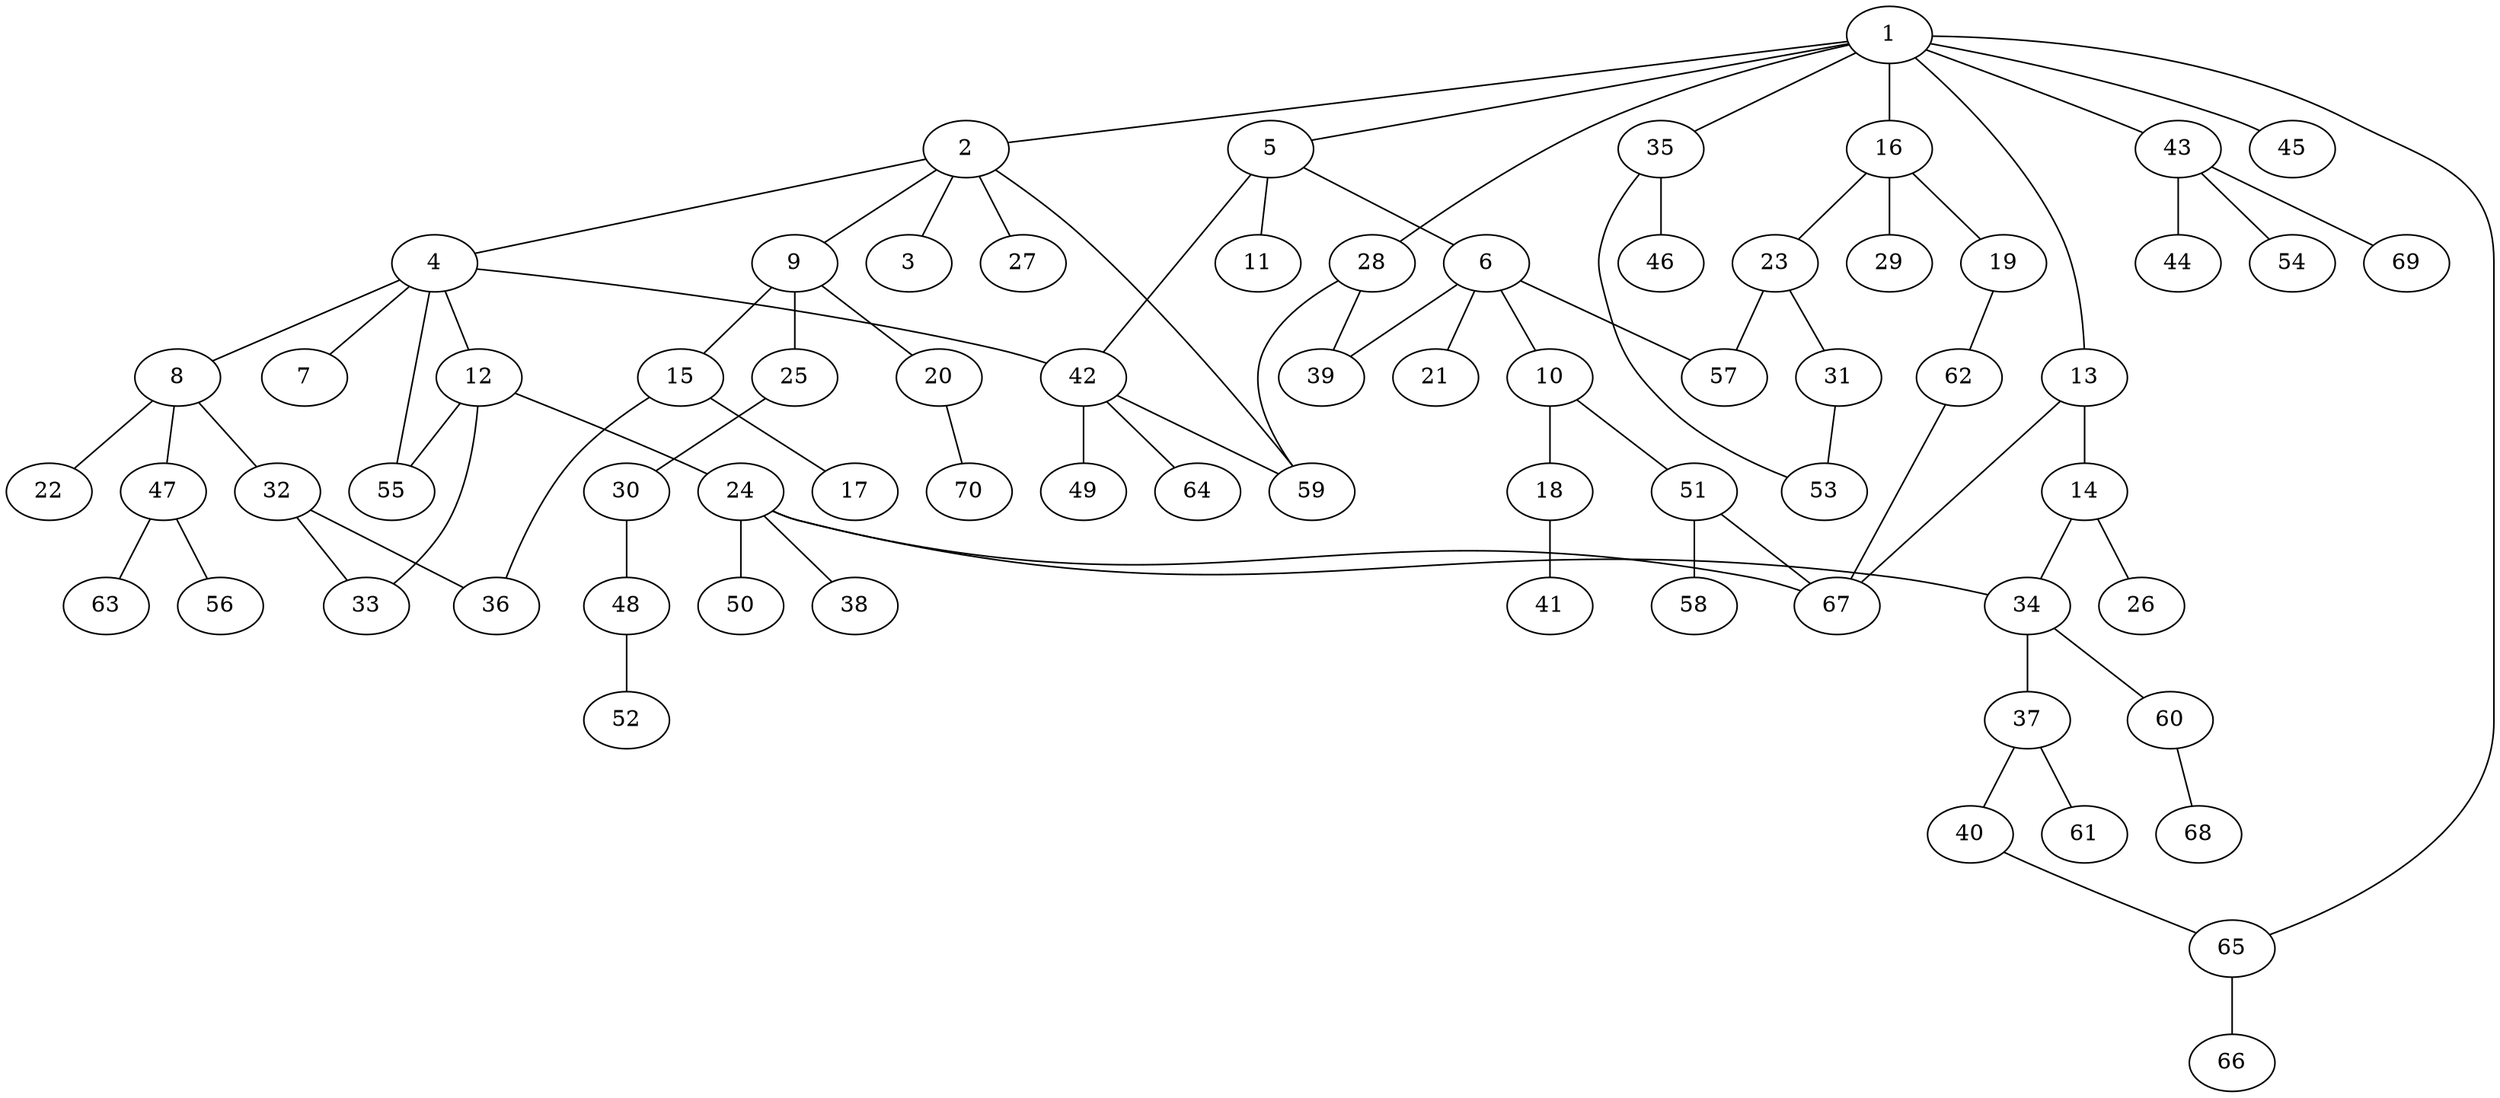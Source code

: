 graph graphname {1--2
1--5
1--13
1--16
1--28
1--35
1--43
1--45
1--65
2--3
2--4
2--9
2--27
2--59
4--7
4--8
4--12
4--42
4--55
5--6
5--11
5--42
6--10
6--21
6--39
6--57
8--22
8--32
8--47
9--15
9--20
9--25
10--18
10--51
12--24
12--33
12--55
13--14
13--67
14--26
14--34
15--17
15--36
16--19
16--23
16--29
18--41
19--62
20--70
23--31
23--57
24--34
24--38
24--50
24--67
25--30
28--39
28--59
30--48
31--53
32--33
32--36
34--37
34--60
35--46
35--53
37--40
37--61
40--65
42--49
42--59
42--64
43--44
43--54
43--69
47--56
47--63
48--52
51--58
51--67
60--68
62--67
65--66
}